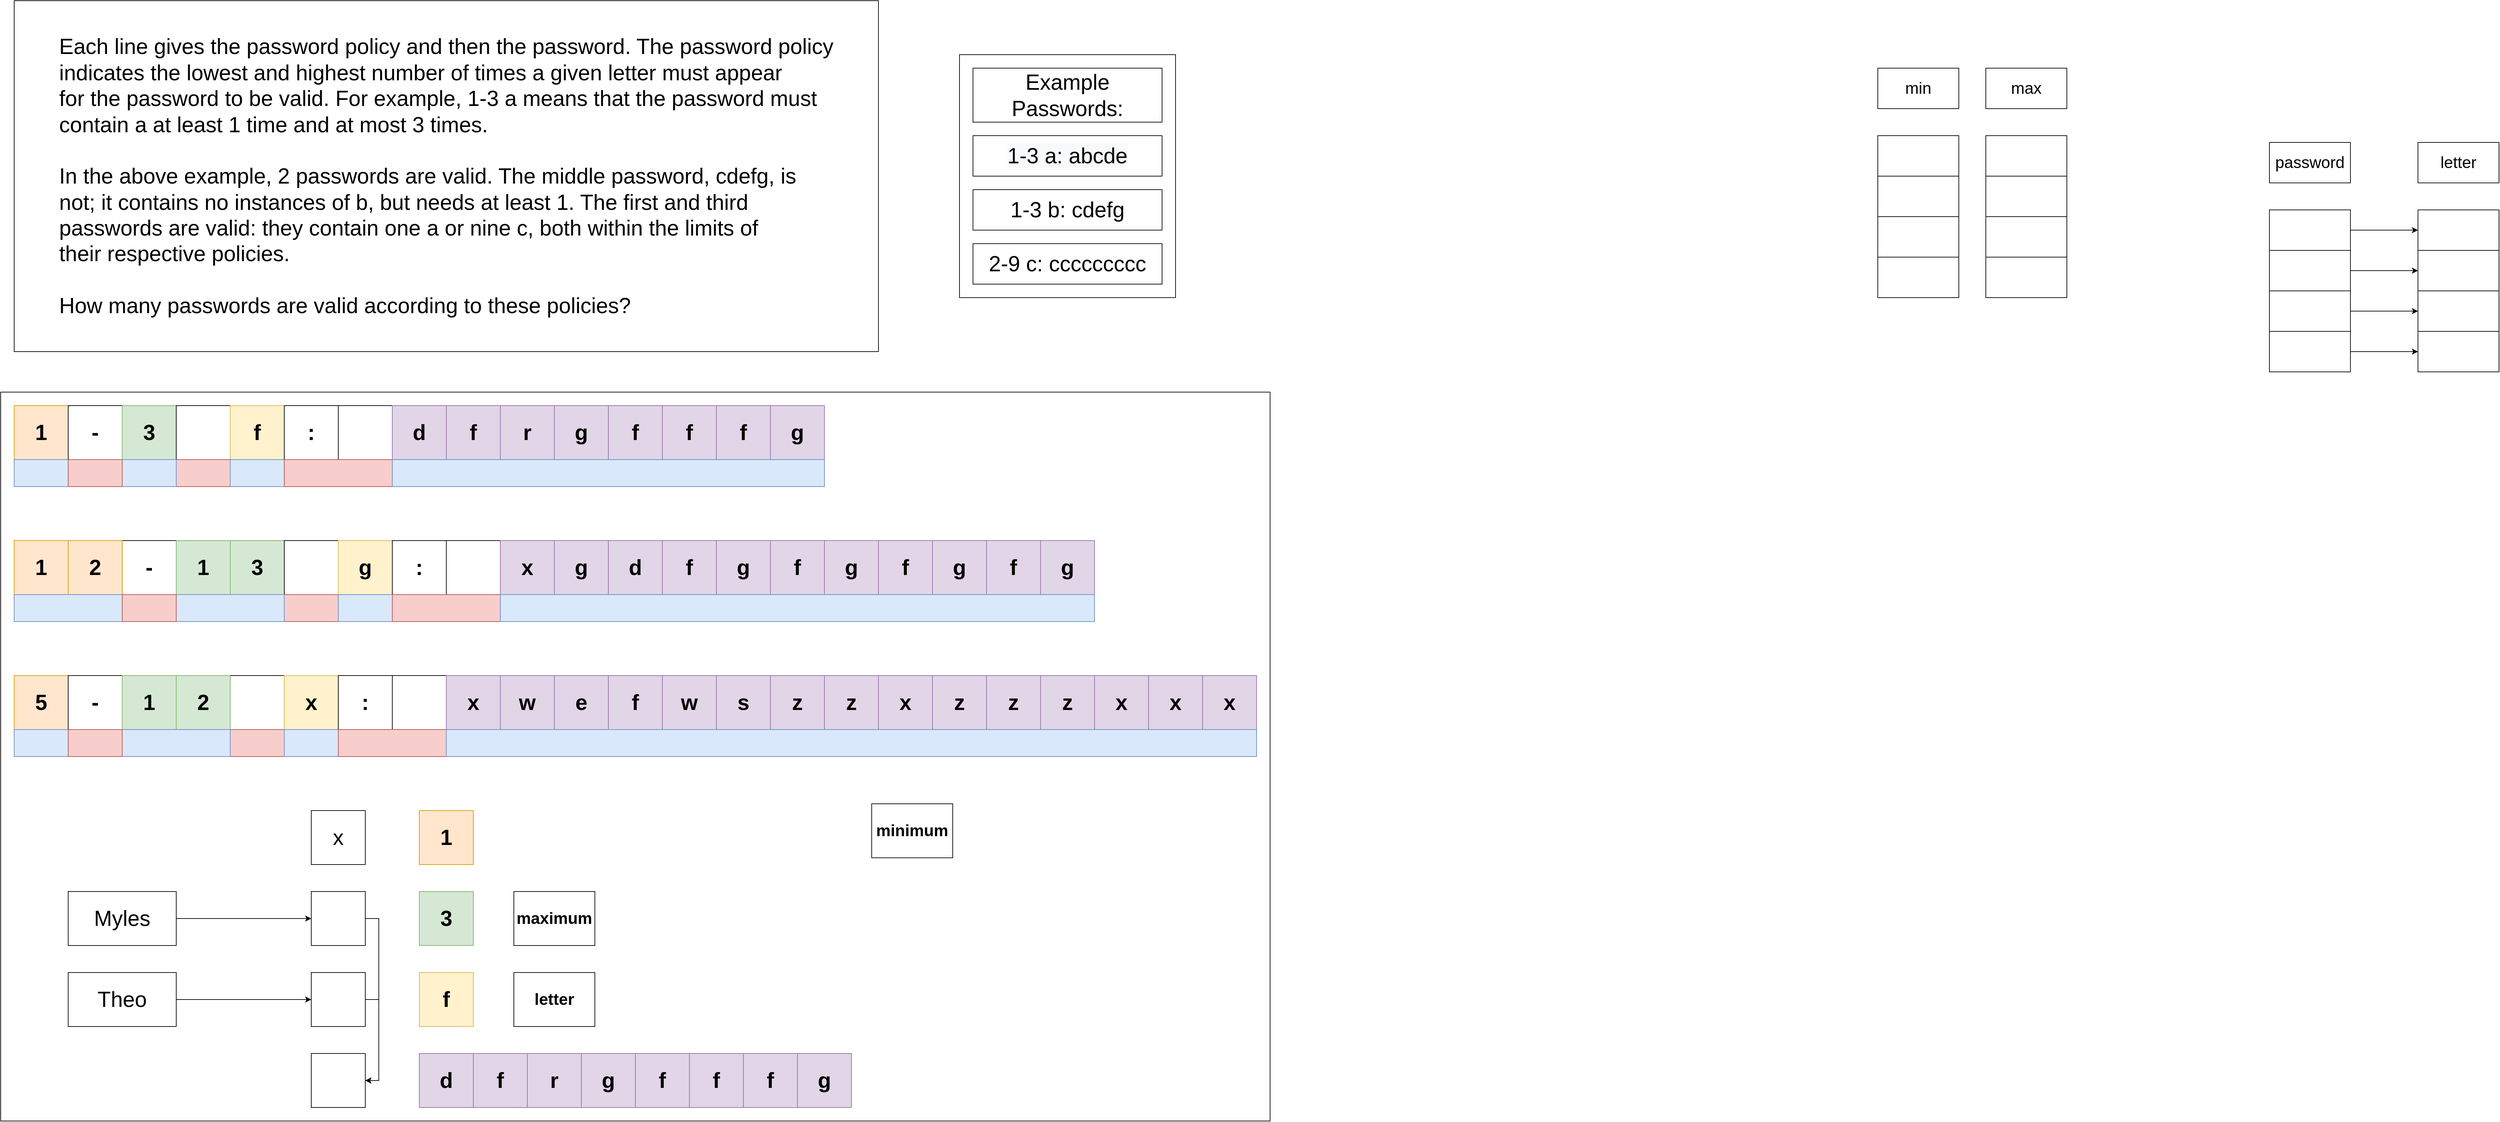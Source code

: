 <mxfile version="13.4.5" type="device"><diagram id="2nJwUus_7qM0tk4Z2jhX" name="Page-1"><mxGraphModel dx="981" dy="1850" grid="1" gridSize="10" guides="1" tooltips="1" connect="1" arrows="1" fold="1" page="1" pageScale="1" pageWidth="1920" pageHeight="1200" math="0" shadow="0"><root><mxCell id="0"/><mxCell id="1" parent="0"/><mxCell id="WLwGUySrY6yHuh6N0c3v-187" value="" style="rounded=0;whiteSpace=wrap;html=1;fontSize=32;align=center;" parent="1" vertex="1"><mxGeometry x="1440" y="-480" width="320" height="360" as="geometry"/></mxCell><mxCell id="WLwGUySrY6yHuh6N0c3v-179" value="" style="group" parent="1" vertex="1" connectable="0"><mxGeometry x="20" y="20" width="1880" height="1080" as="geometry"/></mxCell><mxCell id="WLwGUySrY6yHuh6N0c3v-178" value="" style="rounded=0;whiteSpace=wrap;html=1;fontSize=32;align=center;" parent="WLwGUySrY6yHuh6N0c3v-179" vertex="1"><mxGeometry width="1880" height="1080" as="geometry"/></mxCell><mxCell id="WLwGUySrY6yHuh6N0c3v-5" value="1" style="whiteSpace=wrap;html=1;aspect=fixed;fontSize=32;fontStyle=1;fillColor=#ffe6cc;strokeColor=#d79b00;" parent="WLwGUySrY6yHuh6N0c3v-179" vertex="1"><mxGeometry x="20" y="20" width="80" height="80" as="geometry"/></mxCell><mxCell id="WLwGUySrY6yHuh6N0c3v-6" value="-" style="whiteSpace=wrap;html=1;aspect=fixed;fontSize=32;fontStyle=1;" parent="WLwGUySrY6yHuh6N0c3v-179" vertex="1"><mxGeometry x="100" y="20" width="80" height="80" as="geometry"/></mxCell><mxCell id="WLwGUySrY6yHuh6N0c3v-7" value="3" style="whiteSpace=wrap;html=1;aspect=fixed;fontSize=32;fontStyle=1;fillColor=#d5e8d4;strokeColor=#82b366;" parent="WLwGUySrY6yHuh6N0c3v-179" vertex="1"><mxGeometry x="180" y="20" width="80" height="80" as="geometry"/></mxCell><mxCell id="WLwGUySrY6yHuh6N0c3v-8" value="" style="whiteSpace=wrap;html=1;aspect=fixed;fontSize=32;fontStyle=1" parent="WLwGUySrY6yHuh6N0c3v-179" vertex="1"><mxGeometry x="260" y="20" width="80" height="80" as="geometry"/></mxCell><mxCell id="WLwGUySrY6yHuh6N0c3v-9" value="f" style="whiteSpace=wrap;html=1;aspect=fixed;fontSize=32;fontStyle=1;fillColor=#fff2cc;strokeColor=#d6b656;" parent="WLwGUySrY6yHuh6N0c3v-179" vertex="1"><mxGeometry x="340" y="20" width="80" height="80" as="geometry"/></mxCell><mxCell id="WLwGUySrY6yHuh6N0c3v-10" value=":" style="whiteSpace=wrap;html=1;aspect=fixed;fontSize=32;fontStyle=1" parent="WLwGUySrY6yHuh6N0c3v-179" vertex="1"><mxGeometry x="420" y="20" width="80" height="80" as="geometry"/></mxCell><mxCell id="WLwGUySrY6yHuh6N0c3v-11" value="" style="whiteSpace=wrap;html=1;aspect=fixed;fontSize=32;fontStyle=1" parent="WLwGUySrY6yHuh6N0c3v-179" vertex="1"><mxGeometry x="500" y="20" width="80" height="80" as="geometry"/></mxCell><mxCell id="WLwGUySrY6yHuh6N0c3v-12" value="d" style="whiteSpace=wrap;html=1;aspect=fixed;fontSize=32;fontStyle=1;fillColor=#e1d5e7;strokeColor=#9673a6;" parent="WLwGUySrY6yHuh6N0c3v-179" vertex="1"><mxGeometry x="580" y="20" width="80" height="80" as="geometry"/></mxCell><mxCell id="WLwGUySrY6yHuh6N0c3v-13" value="f" style="whiteSpace=wrap;html=1;aspect=fixed;fontSize=32;fontStyle=1;fillColor=#e1d5e7;strokeColor=#9673a6;" parent="WLwGUySrY6yHuh6N0c3v-179" vertex="1"><mxGeometry x="660" y="20" width="80" height="80" as="geometry"/></mxCell><mxCell id="WLwGUySrY6yHuh6N0c3v-14" value="r" style="whiteSpace=wrap;html=1;aspect=fixed;fontSize=32;fontStyle=1;fillColor=#e1d5e7;strokeColor=#9673a6;" parent="WLwGUySrY6yHuh6N0c3v-179" vertex="1"><mxGeometry x="740" y="20" width="80" height="80" as="geometry"/></mxCell><mxCell id="WLwGUySrY6yHuh6N0c3v-15" value="g" style="whiteSpace=wrap;html=1;aspect=fixed;fontSize=32;fontStyle=1;fillColor=#e1d5e7;strokeColor=#9673a6;" parent="WLwGUySrY6yHuh6N0c3v-179" vertex="1"><mxGeometry x="820" y="20" width="80" height="80" as="geometry"/></mxCell><mxCell id="WLwGUySrY6yHuh6N0c3v-16" value="f" style="whiteSpace=wrap;html=1;aspect=fixed;fontSize=32;fontStyle=1;fillColor=#e1d5e7;strokeColor=#9673a6;" parent="WLwGUySrY6yHuh6N0c3v-179" vertex="1"><mxGeometry x="900" y="20" width="80" height="80" as="geometry"/></mxCell><mxCell id="WLwGUySrY6yHuh6N0c3v-17" value="f" style="whiteSpace=wrap;html=1;aspect=fixed;fontSize=32;fontStyle=1;fillColor=#e1d5e7;strokeColor=#9673a6;" parent="WLwGUySrY6yHuh6N0c3v-179" vertex="1"><mxGeometry x="980" y="20" width="80" height="80" as="geometry"/></mxCell><mxCell id="WLwGUySrY6yHuh6N0c3v-18" value="f" style="whiteSpace=wrap;html=1;aspect=fixed;fontSize=32;fontStyle=1;fillColor=#e1d5e7;strokeColor=#9673a6;" parent="WLwGUySrY6yHuh6N0c3v-179" vertex="1"><mxGeometry x="1060" y="20" width="80" height="80" as="geometry"/></mxCell><mxCell id="WLwGUySrY6yHuh6N0c3v-19" value="g" style="whiteSpace=wrap;html=1;aspect=fixed;fontSize=32;fontStyle=1;fillColor=#e1d5e7;strokeColor=#9673a6;" parent="WLwGUySrY6yHuh6N0c3v-179" vertex="1"><mxGeometry x="1140" y="20" width="80" height="80" as="geometry"/></mxCell><mxCell id="WLwGUySrY6yHuh6N0c3v-20" value="" style="rounded=0;whiteSpace=wrap;html=1;fontSize=32;fillColor=#dae8fc;strokeColor=#6c8ebf;" parent="WLwGUySrY6yHuh6N0c3v-179" vertex="1"><mxGeometry x="20" y="100" width="80" height="40" as="geometry"/></mxCell><mxCell id="WLwGUySrY6yHuh6N0c3v-21" value="" style="rounded=0;whiteSpace=wrap;html=1;fontSize=32;fillColor=#f8cecc;strokeColor=#b85450;" parent="WLwGUySrY6yHuh6N0c3v-179" vertex="1"><mxGeometry x="260" y="100" width="80" height="40" as="geometry"/></mxCell><mxCell id="WLwGUySrY6yHuh6N0c3v-22" value="" style="rounded=0;whiteSpace=wrap;html=1;fontSize=32;fillColor=#dae8fc;strokeColor=#6c8ebf;" parent="WLwGUySrY6yHuh6N0c3v-179" vertex="1"><mxGeometry x="340" y="100" width="80" height="40" as="geometry"/></mxCell><mxCell id="WLwGUySrY6yHuh6N0c3v-23" value="" style="rounded=0;whiteSpace=wrap;html=1;fontSize=32;fillColor=#f8cecc;strokeColor=#b85450;" parent="WLwGUySrY6yHuh6N0c3v-179" vertex="1"><mxGeometry x="420" y="100" width="160" height="40" as="geometry"/></mxCell><mxCell id="WLwGUySrY6yHuh6N0c3v-24" value="" style="rounded=0;whiteSpace=wrap;html=1;fontSize=32;fillColor=#dae8fc;strokeColor=#6c8ebf;" parent="WLwGUySrY6yHuh6N0c3v-179" vertex="1"><mxGeometry x="580" y="100" width="640" height="40" as="geometry"/></mxCell><mxCell id="WLwGUySrY6yHuh6N0c3v-25" value="" style="rounded=0;whiteSpace=wrap;html=1;fontSize=32;fillColor=#dae8fc;strokeColor=#6c8ebf;" parent="WLwGUySrY6yHuh6N0c3v-179" vertex="1"><mxGeometry x="180" y="100" width="80" height="40" as="geometry"/></mxCell><mxCell id="WLwGUySrY6yHuh6N0c3v-26" value="" style="rounded=0;whiteSpace=wrap;html=1;fontSize=32;fillColor=#f8cecc;strokeColor=#b85450;" parent="WLwGUySrY6yHuh6N0c3v-179" vertex="1"><mxGeometry x="100" y="100" width="80" height="40" as="geometry"/></mxCell><mxCell id="WLwGUySrY6yHuh6N0c3v-61" value="1" style="whiteSpace=wrap;html=1;aspect=fixed;fontSize=32;fontStyle=1;fillColor=#ffe6cc;strokeColor=#d79b00;" parent="WLwGUySrY6yHuh6N0c3v-179" vertex="1"><mxGeometry x="20" y="220" width="80" height="80" as="geometry"/></mxCell><mxCell id="WLwGUySrY6yHuh6N0c3v-62" value="-" style="whiteSpace=wrap;html=1;aspect=fixed;fontSize=32;fontStyle=1" parent="WLwGUySrY6yHuh6N0c3v-179" vertex="1"><mxGeometry x="180" y="220" width="80" height="80" as="geometry"/></mxCell><mxCell id="WLwGUySrY6yHuh6N0c3v-63" value="3" style="whiteSpace=wrap;html=1;aspect=fixed;fontSize=32;fontStyle=1;fillColor=#d5e8d4;strokeColor=#82b366;" parent="WLwGUySrY6yHuh6N0c3v-179" vertex="1"><mxGeometry x="340" y="220" width="80" height="80" as="geometry"/></mxCell><mxCell id="WLwGUySrY6yHuh6N0c3v-64" value="" style="whiteSpace=wrap;html=1;aspect=fixed;fontSize=32;fontStyle=1" parent="WLwGUySrY6yHuh6N0c3v-179" vertex="1"><mxGeometry x="420" y="220" width="80" height="80" as="geometry"/></mxCell><mxCell id="WLwGUySrY6yHuh6N0c3v-65" value="g" style="whiteSpace=wrap;html=1;aspect=fixed;fontSize=32;fontStyle=1;fillColor=#fff2cc;strokeColor=#d6b656;" parent="WLwGUySrY6yHuh6N0c3v-179" vertex="1"><mxGeometry x="500" y="220" width="80" height="80" as="geometry"/></mxCell><mxCell id="WLwGUySrY6yHuh6N0c3v-66" value=":" style="whiteSpace=wrap;html=1;aspect=fixed;fontSize=32;fontStyle=1" parent="WLwGUySrY6yHuh6N0c3v-179" vertex="1"><mxGeometry x="580" y="220" width="80" height="80" as="geometry"/></mxCell><mxCell id="WLwGUySrY6yHuh6N0c3v-67" value="" style="whiteSpace=wrap;html=1;aspect=fixed;fontSize=32;fontStyle=1" parent="WLwGUySrY6yHuh6N0c3v-179" vertex="1"><mxGeometry x="660" y="220" width="80" height="80" as="geometry"/></mxCell><mxCell id="WLwGUySrY6yHuh6N0c3v-68" value="x" style="whiteSpace=wrap;html=1;aspect=fixed;fontSize=32;fontStyle=1;fillColor=#e1d5e7;strokeColor=#9673a6;" parent="WLwGUySrY6yHuh6N0c3v-179" vertex="1"><mxGeometry x="740" y="220" width="80" height="80" as="geometry"/></mxCell><mxCell id="WLwGUySrY6yHuh6N0c3v-69" value="g" style="whiteSpace=wrap;html=1;aspect=fixed;fontSize=32;fontStyle=1;fillColor=#e1d5e7;strokeColor=#9673a6;" parent="WLwGUySrY6yHuh6N0c3v-179" vertex="1"><mxGeometry x="820" y="220" width="80" height="80" as="geometry"/></mxCell><mxCell id="WLwGUySrY6yHuh6N0c3v-70" value="d" style="whiteSpace=wrap;html=1;aspect=fixed;fontSize=32;fontStyle=1;fillColor=#e1d5e7;strokeColor=#9673a6;" parent="WLwGUySrY6yHuh6N0c3v-179" vertex="1"><mxGeometry x="900" y="220" width="80" height="80" as="geometry"/></mxCell><mxCell id="WLwGUySrY6yHuh6N0c3v-71" value="f" style="whiteSpace=wrap;html=1;aspect=fixed;fontSize=32;fontStyle=1;fillColor=#e1d5e7;strokeColor=#9673a6;" parent="WLwGUySrY6yHuh6N0c3v-179" vertex="1"><mxGeometry x="980" y="220" width="80" height="80" as="geometry"/></mxCell><mxCell id="WLwGUySrY6yHuh6N0c3v-72" value="g" style="whiteSpace=wrap;html=1;aspect=fixed;fontSize=32;fontStyle=1;fillColor=#e1d5e7;strokeColor=#9673a6;" parent="WLwGUySrY6yHuh6N0c3v-179" vertex="1"><mxGeometry x="1060" y="220" width="80" height="80" as="geometry"/></mxCell><mxCell id="WLwGUySrY6yHuh6N0c3v-73" value="f" style="whiteSpace=wrap;html=1;aspect=fixed;fontSize=32;fontStyle=1;fillColor=#e1d5e7;strokeColor=#9673a6;" parent="WLwGUySrY6yHuh6N0c3v-179" vertex="1"><mxGeometry x="1140" y="220" width="80" height="80" as="geometry"/></mxCell><mxCell id="WLwGUySrY6yHuh6N0c3v-74" value="g" style="whiteSpace=wrap;html=1;aspect=fixed;fontSize=32;fontStyle=1;fillColor=#e1d5e7;strokeColor=#9673a6;" parent="WLwGUySrY6yHuh6N0c3v-179" vertex="1"><mxGeometry x="1220" y="220" width="80" height="80" as="geometry"/></mxCell><mxCell id="WLwGUySrY6yHuh6N0c3v-75" value="f" style="whiteSpace=wrap;html=1;aspect=fixed;fontSize=32;fontStyle=1;fillColor=#e1d5e7;strokeColor=#9673a6;" parent="WLwGUySrY6yHuh6N0c3v-179" vertex="1"><mxGeometry x="1300" y="220" width="80" height="80" as="geometry"/></mxCell><mxCell id="WLwGUySrY6yHuh6N0c3v-76" value="2" style="whiteSpace=wrap;html=1;aspect=fixed;fontSize=32;fontStyle=1;fillColor=#ffe6cc;strokeColor=#d79b00;" parent="WLwGUySrY6yHuh6N0c3v-179" vertex="1"><mxGeometry x="100" y="220" width="80" height="80" as="geometry"/></mxCell><mxCell id="WLwGUySrY6yHuh6N0c3v-77" value="1" style="whiteSpace=wrap;html=1;aspect=fixed;fontSize=32;fontStyle=1;fillColor=#d5e8d4;strokeColor=#82b366;" parent="WLwGUySrY6yHuh6N0c3v-179" vertex="1"><mxGeometry x="260" y="220" width="80" height="80" as="geometry"/></mxCell><mxCell id="WLwGUySrY6yHuh6N0c3v-78" value="g" style="whiteSpace=wrap;html=1;aspect=fixed;fontSize=32;fontStyle=1;fillColor=#e1d5e7;strokeColor=#9673a6;" parent="WLwGUySrY6yHuh6N0c3v-179" vertex="1"><mxGeometry x="1380" y="220" width="80" height="80" as="geometry"/></mxCell><mxCell id="WLwGUySrY6yHuh6N0c3v-79" value="f" style="whiteSpace=wrap;html=1;aspect=fixed;fontSize=32;fontStyle=1;fillColor=#e1d5e7;strokeColor=#9673a6;" parent="WLwGUySrY6yHuh6N0c3v-179" vertex="1"><mxGeometry x="1460" y="220" width="80" height="80" as="geometry"/></mxCell><mxCell id="WLwGUySrY6yHuh6N0c3v-80" value="g" style="whiteSpace=wrap;html=1;aspect=fixed;fontSize=32;fontStyle=1;fillColor=#e1d5e7;strokeColor=#9673a6;" parent="WLwGUySrY6yHuh6N0c3v-179" vertex="1"><mxGeometry x="1540" y="220" width="80" height="80" as="geometry"/></mxCell><mxCell id="WLwGUySrY6yHuh6N0c3v-81" value="5" style="whiteSpace=wrap;html=1;aspect=fixed;fontSize=32;fontStyle=1;fillColor=#ffe6cc;strokeColor=#d79b00;" parent="WLwGUySrY6yHuh6N0c3v-179" vertex="1"><mxGeometry x="20" y="420" width="80" height="80" as="geometry"/></mxCell><mxCell id="WLwGUySrY6yHuh6N0c3v-82" value="-" style="whiteSpace=wrap;html=1;aspect=fixed;fontSize=32;fontStyle=1" parent="WLwGUySrY6yHuh6N0c3v-179" vertex="1"><mxGeometry x="100" y="420" width="80" height="80" as="geometry"/></mxCell><mxCell id="WLwGUySrY6yHuh6N0c3v-84" value="" style="whiteSpace=wrap;html=1;aspect=fixed;fontSize=32;fontStyle=1" parent="WLwGUySrY6yHuh6N0c3v-179" vertex="1"><mxGeometry x="340" y="420" width="80" height="80" as="geometry"/></mxCell><mxCell id="WLwGUySrY6yHuh6N0c3v-85" value="x" style="whiteSpace=wrap;html=1;aspect=fixed;fontSize=32;fontStyle=1;fillColor=#fff2cc;strokeColor=#d6b656;" parent="WLwGUySrY6yHuh6N0c3v-179" vertex="1"><mxGeometry x="420" y="420" width="80" height="80" as="geometry"/></mxCell><mxCell id="WLwGUySrY6yHuh6N0c3v-86" value=":" style="whiteSpace=wrap;html=1;aspect=fixed;fontSize=32;fontStyle=1" parent="WLwGUySrY6yHuh6N0c3v-179" vertex="1"><mxGeometry x="500" y="420" width="80" height="80" as="geometry"/></mxCell><mxCell id="WLwGUySrY6yHuh6N0c3v-87" value="" style="whiteSpace=wrap;html=1;aspect=fixed;fontSize=32;fontStyle=1" parent="WLwGUySrY6yHuh6N0c3v-179" vertex="1"><mxGeometry x="580" y="420" width="80" height="80" as="geometry"/></mxCell><mxCell id="WLwGUySrY6yHuh6N0c3v-88" value="x" style="whiteSpace=wrap;html=1;aspect=fixed;fontSize=32;fontStyle=1;fillColor=#e1d5e7;strokeColor=#9673a6;" parent="WLwGUySrY6yHuh6N0c3v-179" vertex="1"><mxGeometry x="660" y="420" width="80" height="80" as="geometry"/></mxCell><mxCell id="WLwGUySrY6yHuh6N0c3v-89" value="w" style="whiteSpace=wrap;html=1;aspect=fixed;fontSize=32;fontStyle=1;fillColor=#e1d5e7;strokeColor=#9673a6;" parent="WLwGUySrY6yHuh6N0c3v-179" vertex="1"><mxGeometry x="740" y="420" width="80" height="80" as="geometry"/></mxCell><mxCell id="WLwGUySrY6yHuh6N0c3v-90" value="e" style="whiteSpace=wrap;html=1;aspect=fixed;fontSize=32;fontStyle=1;fillColor=#e1d5e7;strokeColor=#9673a6;" parent="WLwGUySrY6yHuh6N0c3v-179" vertex="1"><mxGeometry x="820" y="420" width="80" height="80" as="geometry"/></mxCell><mxCell id="WLwGUySrY6yHuh6N0c3v-91" value="f" style="whiteSpace=wrap;html=1;aspect=fixed;fontSize=32;fontStyle=1;fillColor=#e1d5e7;strokeColor=#9673a6;" parent="WLwGUySrY6yHuh6N0c3v-179" vertex="1"><mxGeometry x="900" y="420" width="80" height="80" as="geometry"/></mxCell><mxCell id="WLwGUySrY6yHuh6N0c3v-92" value="w" style="whiteSpace=wrap;html=1;aspect=fixed;fontSize=32;fontStyle=1;fillColor=#e1d5e7;strokeColor=#9673a6;" parent="WLwGUySrY6yHuh6N0c3v-179" vertex="1"><mxGeometry x="980" y="420" width="80" height="80" as="geometry"/></mxCell><mxCell id="WLwGUySrY6yHuh6N0c3v-93" value="s" style="whiteSpace=wrap;html=1;aspect=fixed;fontSize=32;fontStyle=1;fillColor=#e1d5e7;strokeColor=#9673a6;" parent="WLwGUySrY6yHuh6N0c3v-179" vertex="1"><mxGeometry x="1060" y="420" width="80" height="80" as="geometry"/></mxCell><mxCell id="WLwGUySrY6yHuh6N0c3v-94" value="z" style="whiteSpace=wrap;html=1;aspect=fixed;fontSize=32;fontStyle=1;fillColor=#e1d5e7;strokeColor=#9673a6;" parent="WLwGUySrY6yHuh6N0c3v-179" vertex="1"><mxGeometry x="1140" y="420" width="80" height="80" as="geometry"/></mxCell><mxCell id="WLwGUySrY6yHuh6N0c3v-95" value="z" style="whiteSpace=wrap;html=1;aspect=fixed;fontSize=32;fontStyle=1;fillColor=#e1d5e7;strokeColor=#9673a6;" parent="WLwGUySrY6yHuh6N0c3v-179" vertex="1"><mxGeometry x="1220" y="420" width="80" height="80" as="geometry"/></mxCell><mxCell id="WLwGUySrY6yHuh6N0c3v-96" value="2" style="whiteSpace=wrap;html=1;aspect=fixed;fontSize=32;fontStyle=1;fillColor=#d5e8d4;strokeColor=#82b366;" parent="WLwGUySrY6yHuh6N0c3v-179" vertex="1"><mxGeometry x="260" y="420" width="80" height="80" as="geometry"/></mxCell><mxCell id="WLwGUySrY6yHuh6N0c3v-97" value="1" style="whiteSpace=wrap;html=1;aspect=fixed;fontSize=32;fontStyle=1;fillColor=#d5e8d4;strokeColor=#82b366;" parent="WLwGUySrY6yHuh6N0c3v-179" vertex="1"><mxGeometry x="180" y="420" width="80" height="80" as="geometry"/></mxCell><mxCell id="WLwGUySrY6yHuh6N0c3v-98" value="x" style="whiteSpace=wrap;html=1;aspect=fixed;fontSize=32;fontStyle=1;fillColor=#e1d5e7;strokeColor=#9673a6;" parent="WLwGUySrY6yHuh6N0c3v-179" vertex="1"><mxGeometry x="1300" y="420" width="80" height="80" as="geometry"/></mxCell><mxCell id="WLwGUySrY6yHuh6N0c3v-99" value="z" style="whiteSpace=wrap;html=1;aspect=fixed;fontSize=32;fontStyle=1;fillColor=#e1d5e7;strokeColor=#9673a6;" parent="WLwGUySrY6yHuh6N0c3v-179" vertex="1"><mxGeometry x="1380" y="420" width="80" height="80" as="geometry"/></mxCell><mxCell id="WLwGUySrY6yHuh6N0c3v-100" value="z" style="whiteSpace=wrap;html=1;aspect=fixed;fontSize=32;fontStyle=1;fillColor=#e1d5e7;strokeColor=#9673a6;" parent="WLwGUySrY6yHuh6N0c3v-179" vertex="1"><mxGeometry x="1460" y="420" width="80" height="80" as="geometry"/></mxCell><mxCell id="WLwGUySrY6yHuh6N0c3v-122" value="z" style="whiteSpace=wrap;html=1;aspect=fixed;fontSize=32;fontStyle=1;fillColor=#e1d5e7;strokeColor=#9673a6;" parent="WLwGUySrY6yHuh6N0c3v-179" vertex="1"><mxGeometry x="1540" y="420" width="80" height="80" as="geometry"/></mxCell><mxCell id="WLwGUySrY6yHuh6N0c3v-123" value="x" style="whiteSpace=wrap;html=1;aspect=fixed;fontSize=32;fontStyle=1;fillColor=#e1d5e7;strokeColor=#9673a6;" parent="WLwGUySrY6yHuh6N0c3v-179" vertex="1"><mxGeometry x="1620" y="420" width="80" height="80" as="geometry"/></mxCell><mxCell id="WLwGUySrY6yHuh6N0c3v-124" value="x" style="whiteSpace=wrap;html=1;aspect=fixed;fontSize=32;fontStyle=1;fillColor=#e1d5e7;strokeColor=#9673a6;" parent="WLwGUySrY6yHuh6N0c3v-179" vertex="1"><mxGeometry x="1700" y="420" width="80" height="80" as="geometry"/></mxCell><mxCell id="WLwGUySrY6yHuh6N0c3v-125" value="x" style="whiteSpace=wrap;html=1;aspect=fixed;fontSize=32;fontStyle=1;fillColor=#e1d5e7;strokeColor=#9673a6;" parent="WLwGUySrY6yHuh6N0c3v-179" vertex="1"><mxGeometry x="1780" y="420" width="80" height="80" as="geometry"/></mxCell><mxCell id="WLwGUySrY6yHuh6N0c3v-134" value="1" style="whiteSpace=wrap;html=1;aspect=fixed;fontSize=32;fontStyle=1;fillColor=#ffe6cc;strokeColor=#d79b00;" parent="WLwGUySrY6yHuh6N0c3v-179" vertex="1"><mxGeometry x="620" y="620" width="80" height="80" as="geometry"/></mxCell><mxCell id="WLwGUySrY6yHuh6N0c3v-135" value="3" style="whiteSpace=wrap;html=1;aspect=fixed;fontSize=32;fontStyle=1;fillColor=#d5e8d4;strokeColor=#82b366;" parent="WLwGUySrY6yHuh6N0c3v-179" vertex="1"><mxGeometry x="620" y="740" width="80" height="80" as="geometry"/></mxCell><mxCell id="WLwGUySrY6yHuh6N0c3v-136" value="f" style="whiteSpace=wrap;html=1;aspect=fixed;fontSize=32;fontStyle=1;fillColor=#fff2cc;strokeColor=#d6b656;" parent="WLwGUySrY6yHuh6N0c3v-179" vertex="1"><mxGeometry x="620" y="860" width="80" height="80" as="geometry"/></mxCell><mxCell id="WLwGUySrY6yHuh6N0c3v-137" value="d" style="whiteSpace=wrap;html=1;aspect=fixed;fontSize=32;fontStyle=1;fillColor=#e1d5e7;strokeColor=#9673a6;" parent="WLwGUySrY6yHuh6N0c3v-179" vertex="1"><mxGeometry x="620" y="980" width="80" height="80" as="geometry"/></mxCell><mxCell id="WLwGUySrY6yHuh6N0c3v-138" value="f" style="whiteSpace=wrap;html=1;aspect=fixed;fontSize=32;fontStyle=1;fillColor=#e1d5e7;strokeColor=#9673a6;" parent="WLwGUySrY6yHuh6N0c3v-179" vertex="1"><mxGeometry x="700" y="980" width="80" height="80" as="geometry"/></mxCell><mxCell id="WLwGUySrY6yHuh6N0c3v-139" value="r" style="whiteSpace=wrap;html=1;aspect=fixed;fontSize=32;fontStyle=1;fillColor=#e1d5e7;strokeColor=#9673a6;" parent="WLwGUySrY6yHuh6N0c3v-179" vertex="1"><mxGeometry x="780" y="980" width="80" height="80" as="geometry"/></mxCell><mxCell id="WLwGUySrY6yHuh6N0c3v-140" value="g" style="whiteSpace=wrap;html=1;aspect=fixed;fontSize=32;fontStyle=1;fillColor=#e1d5e7;strokeColor=#9673a6;" parent="WLwGUySrY6yHuh6N0c3v-179" vertex="1"><mxGeometry x="860" y="980" width="80" height="80" as="geometry"/></mxCell><mxCell id="WLwGUySrY6yHuh6N0c3v-141" value="f" style="whiteSpace=wrap;html=1;aspect=fixed;fontSize=32;fontStyle=1;fillColor=#e1d5e7;strokeColor=#9673a6;" parent="WLwGUySrY6yHuh6N0c3v-179" vertex="1"><mxGeometry x="940" y="980" width="80" height="80" as="geometry"/></mxCell><mxCell id="WLwGUySrY6yHuh6N0c3v-142" value="f" style="whiteSpace=wrap;html=1;aspect=fixed;fontSize=32;fontStyle=1;fillColor=#e1d5e7;strokeColor=#9673a6;" parent="WLwGUySrY6yHuh6N0c3v-179" vertex="1"><mxGeometry x="1020" y="980" width="80" height="80" as="geometry"/></mxCell><mxCell id="WLwGUySrY6yHuh6N0c3v-143" value="f" style="whiteSpace=wrap;html=1;aspect=fixed;fontSize=32;fontStyle=1;fillColor=#e1d5e7;strokeColor=#9673a6;" parent="WLwGUySrY6yHuh6N0c3v-179" vertex="1"><mxGeometry x="1100" y="980" width="80" height="80" as="geometry"/></mxCell><mxCell id="WLwGUySrY6yHuh6N0c3v-144" value="g" style="whiteSpace=wrap;html=1;aspect=fixed;fontSize=32;fontStyle=1;fillColor=#e1d5e7;strokeColor=#9673a6;" parent="WLwGUySrY6yHuh6N0c3v-179" vertex="1"><mxGeometry x="1180" y="980" width="80" height="80" as="geometry"/></mxCell><mxCell id="WLwGUySrY6yHuh6N0c3v-147" value="x" style="whiteSpace=wrap;html=1;aspect=fixed;fontSize=32;align=center;" parent="WLwGUySrY6yHuh6N0c3v-179" vertex="1"><mxGeometry x="460" y="620" width="80" height="80" as="geometry"/></mxCell><mxCell id="WLwGUySrY6yHuh6N0c3v-148" value="" style="whiteSpace=wrap;html=1;aspect=fixed;fontSize=32;align=center;" parent="WLwGUySrY6yHuh6N0c3v-179" vertex="1"><mxGeometry x="460" y="740" width="80" height="80" as="geometry"/></mxCell><mxCell id="WLwGUySrY6yHuh6N0c3v-149" value="" style="whiteSpace=wrap;html=1;aspect=fixed;fontSize=32;align=center;" parent="WLwGUySrY6yHuh6N0c3v-179" vertex="1"><mxGeometry x="460" y="860" width="80" height="80" as="geometry"/></mxCell><mxCell id="WLwGUySrY6yHuh6N0c3v-150" value="" style="whiteSpace=wrap;html=1;aspect=fixed;fontSize=32;align=center;" parent="WLwGUySrY6yHuh6N0c3v-179" vertex="1"><mxGeometry x="460" y="980" width="80" height="80" as="geometry"/></mxCell><mxCell id="WLwGUySrY6yHuh6N0c3v-176" style="edgeStyle=orthogonalEdgeStyle;rounded=0;orthogonalLoop=1;jettySize=auto;html=1;entryX=1;entryY=0.5;entryDx=0;entryDy=0;fontSize=32;" parent="WLwGUySrY6yHuh6N0c3v-179" source="WLwGUySrY6yHuh6N0c3v-148" target="WLwGUySrY6yHuh6N0c3v-150" edge="1"><mxGeometry relative="1" as="geometry"><Array as="points"><mxPoint x="560" y="780"/><mxPoint x="560" y="1020"/></Array></mxGeometry></mxCell><mxCell id="WLwGUySrY6yHuh6N0c3v-177" style="edgeStyle=orthogonalEdgeStyle;rounded=0;orthogonalLoop=1;jettySize=auto;html=1;entryX=1;entryY=0.5;entryDx=0;entryDy=0;fontSize=32;" parent="WLwGUySrY6yHuh6N0c3v-179" source="WLwGUySrY6yHuh6N0c3v-149" target="WLwGUySrY6yHuh6N0c3v-150" edge="1"><mxGeometry relative="1" as="geometry"><Array as="points"><mxPoint x="560" y="900"/><mxPoint x="560" y="1020"/></Array></mxGeometry></mxCell><mxCell id="WLwGUySrY6yHuh6N0c3v-175" style="edgeStyle=orthogonalEdgeStyle;rounded=0;orthogonalLoop=1;jettySize=auto;html=1;entryX=0;entryY=0.5;entryDx=0;entryDy=0;fontSize=32;" parent="WLwGUySrY6yHuh6N0c3v-179" source="WLwGUySrY6yHuh6N0c3v-151" target="WLwGUySrY6yHuh6N0c3v-148" edge="1"><mxGeometry relative="1" as="geometry"/></mxCell><mxCell id="WLwGUySrY6yHuh6N0c3v-151" value="Myles" style="rounded=0;whiteSpace=wrap;html=1;fontSize=32;align=center;" parent="WLwGUySrY6yHuh6N0c3v-179" vertex="1"><mxGeometry x="100" y="740" width="160" height="80" as="geometry"/></mxCell><mxCell id="WLwGUySrY6yHuh6N0c3v-174" style="edgeStyle=orthogonalEdgeStyle;rounded=0;orthogonalLoop=1;jettySize=auto;html=1;entryX=0;entryY=0.5;entryDx=0;entryDy=0;fontSize=32;" parent="WLwGUySrY6yHuh6N0c3v-179" source="WLwGUySrY6yHuh6N0c3v-152" target="WLwGUySrY6yHuh6N0c3v-149" edge="1"><mxGeometry relative="1" as="geometry"/></mxCell><mxCell id="WLwGUySrY6yHuh6N0c3v-152" value="Theo" style="rounded=0;whiteSpace=wrap;html=1;fontSize=32;align=center;" parent="WLwGUySrY6yHuh6N0c3v-179" vertex="1"><mxGeometry x="100" y="860" width="160" height="80" as="geometry"/></mxCell><mxCell id="WLwGUySrY6yHuh6N0c3v-154" value="" style="rounded=0;whiteSpace=wrap;html=1;fontSize=32;fillColor=#dae8fc;strokeColor=#6c8ebf;" parent="WLwGUySrY6yHuh6N0c3v-179" vertex="1"><mxGeometry x="20" y="300" width="160" height="40" as="geometry"/></mxCell><mxCell id="WLwGUySrY6yHuh6N0c3v-155" value="" style="rounded=0;whiteSpace=wrap;html=1;fontSize=32;fillColor=#f8cecc;strokeColor=#b85450;" parent="WLwGUySrY6yHuh6N0c3v-179" vertex="1"><mxGeometry x="420" y="300" width="80" height="40" as="geometry"/></mxCell><mxCell id="WLwGUySrY6yHuh6N0c3v-156" value="" style="rounded=0;whiteSpace=wrap;html=1;fontSize=32;fillColor=#dae8fc;strokeColor=#6c8ebf;" parent="WLwGUySrY6yHuh6N0c3v-179" vertex="1"><mxGeometry x="500" y="300" width="80" height="40" as="geometry"/></mxCell><mxCell id="WLwGUySrY6yHuh6N0c3v-157" value="" style="rounded=0;whiteSpace=wrap;html=1;fontSize=32;fillColor=#f8cecc;strokeColor=#b85450;" parent="WLwGUySrY6yHuh6N0c3v-179" vertex="1"><mxGeometry x="580" y="300" width="160" height="40" as="geometry"/></mxCell><mxCell id="WLwGUySrY6yHuh6N0c3v-158" value="" style="rounded=0;whiteSpace=wrap;html=1;fontSize=32;fillColor=#dae8fc;strokeColor=#6c8ebf;" parent="WLwGUySrY6yHuh6N0c3v-179" vertex="1"><mxGeometry x="740" y="300" width="880" height="40" as="geometry"/></mxCell><mxCell id="WLwGUySrY6yHuh6N0c3v-159" value="" style="rounded=0;whiteSpace=wrap;html=1;fontSize=32;fillColor=#dae8fc;strokeColor=#6c8ebf;" parent="WLwGUySrY6yHuh6N0c3v-179" vertex="1"><mxGeometry x="260" y="300" width="160" height="40" as="geometry"/></mxCell><mxCell id="WLwGUySrY6yHuh6N0c3v-160" value="" style="rounded=0;whiteSpace=wrap;html=1;fontSize=32;fillColor=#f8cecc;strokeColor=#b85450;" parent="WLwGUySrY6yHuh6N0c3v-179" vertex="1"><mxGeometry x="180" y="300" width="80" height="40" as="geometry"/></mxCell><mxCell id="WLwGUySrY6yHuh6N0c3v-161" value="" style="rounded=0;whiteSpace=wrap;html=1;fontSize=32;fillColor=#dae8fc;strokeColor=#6c8ebf;" parent="WLwGUySrY6yHuh6N0c3v-179" vertex="1"><mxGeometry x="20" y="500" width="80" height="40" as="geometry"/></mxCell><mxCell id="WLwGUySrY6yHuh6N0c3v-162" value="" style="rounded=0;whiteSpace=wrap;html=1;fontSize=32;fillColor=#f8cecc;strokeColor=#b85450;" parent="WLwGUySrY6yHuh6N0c3v-179" vertex="1"><mxGeometry x="340" y="500" width="80" height="40" as="geometry"/></mxCell><mxCell id="WLwGUySrY6yHuh6N0c3v-163" value="" style="rounded=0;whiteSpace=wrap;html=1;fontSize=32;fillColor=#dae8fc;strokeColor=#6c8ebf;" parent="WLwGUySrY6yHuh6N0c3v-179" vertex="1"><mxGeometry x="420" y="500" width="80" height="40" as="geometry"/></mxCell><mxCell id="WLwGUySrY6yHuh6N0c3v-164" value="" style="rounded=0;whiteSpace=wrap;html=1;fontSize=32;fillColor=#f8cecc;strokeColor=#b85450;" parent="WLwGUySrY6yHuh6N0c3v-179" vertex="1"><mxGeometry x="500" y="500" width="160" height="40" as="geometry"/></mxCell><mxCell id="WLwGUySrY6yHuh6N0c3v-165" value="" style="rounded=0;whiteSpace=wrap;html=1;fontSize=32;fillColor=#dae8fc;strokeColor=#6c8ebf;" parent="WLwGUySrY6yHuh6N0c3v-179" vertex="1"><mxGeometry x="660" y="500" width="1200" height="40" as="geometry"/></mxCell><mxCell id="WLwGUySrY6yHuh6N0c3v-166" value="" style="rounded=0;whiteSpace=wrap;html=1;fontSize=32;fillColor=#dae8fc;strokeColor=#6c8ebf;" parent="WLwGUySrY6yHuh6N0c3v-179" vertex="1"><mxGeometry x="180" y="500" width="160" height="40" as="geometry"/></mxCell><mxCell id="WLwGUySrY6yHuh6N0c3v-167" value="" style="rounded=0;whiteSpace=wrap;html=1;fontSize=32;fillColor=#f8cecc;strokeColor=#b85450;" parent="WLwGUySrY6yHuh6N0c3v-179" vertex="1"><mxGeometry x="100" y="500" width="80" height="40" as="geometry"/></mxCell><mxCell id="nPqUUg4IRxWi73Up8Moi-1" value="minimum" style="rounded=0;whiteSpace=wrap;html=1;fontSize=24;fontStyle=1" vertex="1" parent="WLwGUySrY6yHuh6N0c3v-179"><mxGeometry x="1290" y="610" width="120" height="80" as="geometry"/></mxCell><mxCell id="nPqUUg4IRxWi73Up8Moi-2" value="maximum" style="rounded=0;whiteSpace=wrap;html=1;fontSize=24;fontStyle=1" vertex="1" parent="WLwGUySrY6yHuh6N0c3v-179"><mxGeometry x="760" y="740" width="120" height="80" as="geometry"/></mxCell><mxCell id="nPqUUg4IRxWi73Up8Moi-3" value="letter" style="rounded=0;whiteSpace=wrap;html=1;fontSize=24;fontStyle=1" vertex="1" parent="WLwGUySrY6yHuh6N0c3v-179"><mxGeometry x="760" y="860" width="120" height="80" as="geometry"/></mxCell><mxCell id="WLwGUySrY6yHuh6N0c3v-183" value="&lt;div&gt;Example Passwords:&lt;/div&gt;" style="rounded=0;whiteSpace=wrap;html=1;fontSize=32;align=center;" parent="1" vertex="1"><mxGeometry x="1460" y="-460" width="280" height="80" as="geometry"/></mxCell><mxCell id="WLwGUySrY6yHuh6N0c3v-184" value="&#10;&#10;&lt;span style=&quot;color: rgb(0, 0, 0); font-family: helvetica; font-size: 32px; font-style: normal; font-weight: 400; letter-spacing: normal; text-align: left; text-indent: 0px; text-transform: none; word-spacing: 0px; background-color: rgb(248, 249, 250); display: inline; float: none;&quot;&gt;1-3 a: abcde&lt;/span&gt;&#10;&#10;" style="rounded=0;whiteSpace=wrap;html=1;fontSize=32;align=center;" parent="1" vertex="1"><mxGeometry x="1460" y="-360" width="280" height="60" as="geometry"/></mxCell><mxCell id="WLwGUySrY6yHuh6N0c3v-185" value="&lt;div style=&quot;text-align: left&quot;&gt;1-3 b: cdefg&lt;/div&gt;" style="rounded=0;whiteSpace=wrap;html=1;fontSize=32;align=center;" parent="1" vertex="1"><mxGeometry x="1460" y="-280" width="280" height="60" as="geometry"/></mxCell><mxCell id="WLwGUySrY6yHuh6N0c3v-186" value="&lt;span style=&quot;text-align: left&quot;&gt;2-9 c: ccccccccc&lt;/span&gt;" style="rounded=0;whiteSpace=wrap;html=1;fontSize=32;align=center;" parent="1" vertex="1"><mxGeometry x="1460" y="-200" width="280" height="60" as="geometry"/></mxCell><mxCell id="WLwGUySrY6yHuh6N0c3v-188" value="&lt;div style=&quot;text-align: left&quot;&gt;Each line gives the password policy and then the password. The password policy&lt;/div&gt;&lt;div style=&quot;text-align: left&quot;&gt;indicates the lowest and highest number of times a given letter must appear&lt;/div&gt;&lt;div style=&quot;text-align: left&quot;&gt;for the password to be valid. For example, 1-3 a means that the password must&lt;/div&gt;&lt;div style=&quot;text-align: left&quot;&gt;contain a at least 1 time and at most 3 times.&lt;/div&gt;&lt;div style=&quot;text-align: left&quot;&gt;&lt;br&gt;&lt;/div&gt;&lt;div style=&quot;text-align: left&quot;&gt;In the above example, 2 passwords are valid. The middle password, cdefg, is&lt;/div&gt;&lt;div style=&quot;text-align: left&quot;&gt;not; it contains no instances of b, but needs at least 1. The first and third&lt;/div&gt;&lt;div style=&quot;text-align: left&quot;&gt;passwords are valid: they contain one a or nine c, both within the limits of&lt;/div&gt;&lt;div style=&quot;text-align: left&quot;&gt;their respective policies.&lt;/div&gt;&lt;div style=&quot;text-align: left&quot;&gt;&lt;br&gt;&lt;/div&gt;&lt;div style=&quot;text-align: left&quot;&gt;How many passwords are valid according to these policies?&lt;/div&gt;" style="rounded=0;whiteSpace=wrap;html=1;fontSize=32;align=center;" parent="1" vertex="1"><mxGeometry x="40" y="-560" width="1280" height="520" as="geometry"/></mxCell><mxCell id="nPqUUg4IRxWi73Up8Moi-14" value="" style="rounded=0;whiteSpace=wrap;html=1;fontSize=24;" vertex="1" parent="1"><mxGeometry x="2800" y="-360" width="120" height="60" as="geometry"/></mxCell><mxCell id="nPqUUg4IRxWi73Up8Moi-16" value="" style="rounded=0;whiteSpace=wrap;html=1;fontSize=24;" vertex="1" parent="1"><mxGeometry x="2800" y="-300" width="120" height="60" as="geometry"/></mxCell><mxCell id="nPqUUg4IRxWi73Up8Moi-17" value="" style="rounded=0;whiteSpace=wrap;html=1;fontSize=24;" vertex="1" parent="1"><mxGeometry x="2800" y="-240" width="120" height="60" as="geometry"/></mxCell><mxCell id="nPqUUg4IRxWi73Up8Moi-18" value="" style="rounded=0;whiteSpace=wrap;html=1;fontSize=24;" vertex="1" parent="1"><mxGeometry x="2800" y="-180" width="120" height="60" as="geometry"/></mxCell><mxCell id="nPqUUg4IRxWi73Up8Moi-19" value="" style="rounded=0;whiteSpace=wrap;html=1;fontSize=24;" vertex="1" parent="1"><mxGeometry x="2960" y="-360" width="120" height="60" as="geometry"/></mxCell><mxCell id="nPqUUg4IRxWi73Up8Moi-20" value="" style="rounded=0;whiteSpace=wrap;html=1;fontSize=24;" vertex="1" parent="1"><mxGeometry x="2960" y="-300" width="120" height="60" as="geometry"/></mxCell><mxCell id="nPqUUg4IRxWi73Up8Moi-21" value="" style="rounded=0;whiteSpace=wrap;html=1;fontSize=24;" vertex="1" parent="1"><mxGeometry x="2960" y="-240" width="120" height="60" as="geometry"/></mxCell><mxCell id="nPqUUg4IRxWi73Up8Moi-22" value="" style="rounded=0;whiteSpace=wrap;html=1;fontSize=24;" vertex="1" parent="1"><mxGeometry x="2960" y="-180" width="120" height="60" as="geometry"/></mxCell><mxCell id="nPqUUg4IRxWi73Up8Moi-23" value="" style="rounded=0;whiteSpace=wrap;html=1;fontSize=24;" vertex="1" parent="1"><mxGeometry x="3600" y="-250" width="120" height="60" as="geometry"/></mxCell><mxCell id="nPqUUg4IRxWi73Up8Moi-24" value="" style="rounded=0;whiteSpace=wrap;html=1;fontSize=24;" vertex="1" parent="1"><mxGeometry x="3600" y="-190" width="120" height="60" as="geometry"/></mxCell><mxCell id="nPqUUg4IRxWi73Up8Moi-25" value="" style="rounded=0;whiteSpace=wrap;html=1;fontSize=24;" vertex="1" parent="1"><mxGeometry x="3600" y="-130" width="120" height="60" as="geometry"/></mxCell><mxCell id="nPqUUg4IRxWi73Up8Moi-26" value="" style="rounded=0;whiteSpace=wrap;html=1;fontSize=24;" vertex="1" parent="1"><mxGeometry x="3600" y="-70" width="120" height="60" as="geometry"/></mxCell><mxCell id="nPqUUg4IRxWi73Up8Moi-35" style="edgeStyle=orthogonalEdgeStyle;rounded=0;orthogonalLoop=1;jettySize=auto;html=1;entryX=0;entryY=0.5;entryDx=0;entryDy=0;fontSize=24;" edge="1" parent="1" source="nPqUUg4IRxWi73Up8Moi-27" target="nPqUUg4IRxWi73Up8Moi-23"><mxGeometry relative="1" as="geometry"/></mxCell><mxCell id="nPqUUg4IRxWi73Up8Moi-27" value="" style="rounded=0;whiteSpace=wrap;html=1;fontSize=24;" vertex="1" parent="1"><mxGeometry x="3380" y="-250" width="120" height="60" as="geometry"/></mxCell><mxCell id="nPqUUg4IRxWi73Up8Moi-36" style="edgeStyle=orthogonalEdgeStyle;rounded=0;orthogonalLoop=1;jettySize=auto;html=1;entryX=0;entryY=0.5;entryDx=0;entryDy=0;fontSize=24;" edge="1" parent="1" source="nPqUUg4IRxWi73Up8Moi-28" target="nPqUUg4IRxWi73Up8Moi-24"><mxGeometry relative="1" as="geometry"/></mxCell><mxCell id="nPqUUg4IRxWi73Up8Moi-28" value="" style="rounded=0;whiteSpace=wrap;html=1;fontSize=24;" vertex="1" parent="1"><mxGeometry x="3380" y="-190" width="120" height="60" as="geometry"/></mxCell><mxCell id="nPqUUg4IRxWi73Up8Moi-37" style="edgeStyle=orthogonalEdgeStyle;rounded=0;orthogonalLoop=1;jettySize=auto;html=1;entryX=0;entryY=0.5;entryDx=0;entryDy=0;fontSize=24;" edge="1" parent="1" source="nPqUUg4IRxWi73Up8Moi-29" target="nPqUUg4IRxWi73Up8Moi-25"><mxGeometry relative="1" as="geometry"/></mxCell><mxCell id="nPqUUg4IRxWi73Up8Moi-29" value="" style="rounded=0;whiteSpace=wrap;html=1;fontSize=24;" vertex="1" parent="1"><mxGeometry x="3380" y="-130" width="120" height="60" as="geometry"/></mxCell><mxCell id="nPqUUg4IRxWi73Up8Moi-38" style="edgeStyle=orthogonalEdgeStyle;rounded=0;orthogonalLoop=1;jettySize=auto;html=1;entryX=0;entryY=0.5;entryDx=0;entryDy=0;fontSize=24;" edge="1" parent="1" source="nPqUUg4IRxWi73Up8Moi-30" target="nPqUUg4IRxWi73Up8Moi-26"><mxGeometry relative="1" as="geometry"/></mxCell><mxCell id="nPqUUg4IRxWi73Up8Moi-30" value="" style="rounded=0;whiteSpace=wrap;html=1;fontSize=24;" vertex="1" parent="1"><mxGeometry x="3380" y="-70" width="120" height="60" as="geometry"/></mxCell><mxCell id="nPqUUg4IRxWi73Up8Moi-31" value="min" style="rounded=0;whiteSpace=wrap;html=1;fontSize=24;" vertex="1" parent="1"><mxGeometry x="2800" y="-460" width="120" height="60" as="geometry"/></mxCell><mxCell id="nPqUUg4IRxWi73Up8Moi-32" value="max" style="rounded=0;whiteSpace=wrap;html=1;fontSize=24;" vertex="1" parent="1"><mxGeometry x="2960" y="-460" width="120" height="60" as="geometry"/></mxCell><mxCell id="nPqUUg4IRxWi73Up8Moi-33" value="password" style="rounded=0;whiteSpace=wrap;html=1;fontSize=24;" vertex="1" parent="1"><mxGeometry x="3380" y="-350" width="120" height="60" as="geometry"/></mxCell><mxCell id="nPqUUg4IRxWi73Up8Moi-34" value="letter" style="rounded=0;whiteSpace=wrap;html=1;fontSize=24;" vertex="1" parent="1"><mxGeometry x="3600" y="-350" width="120" height="60" as="geometry"/></mxCell></root></mxGraphModel></diagram></mxfile>